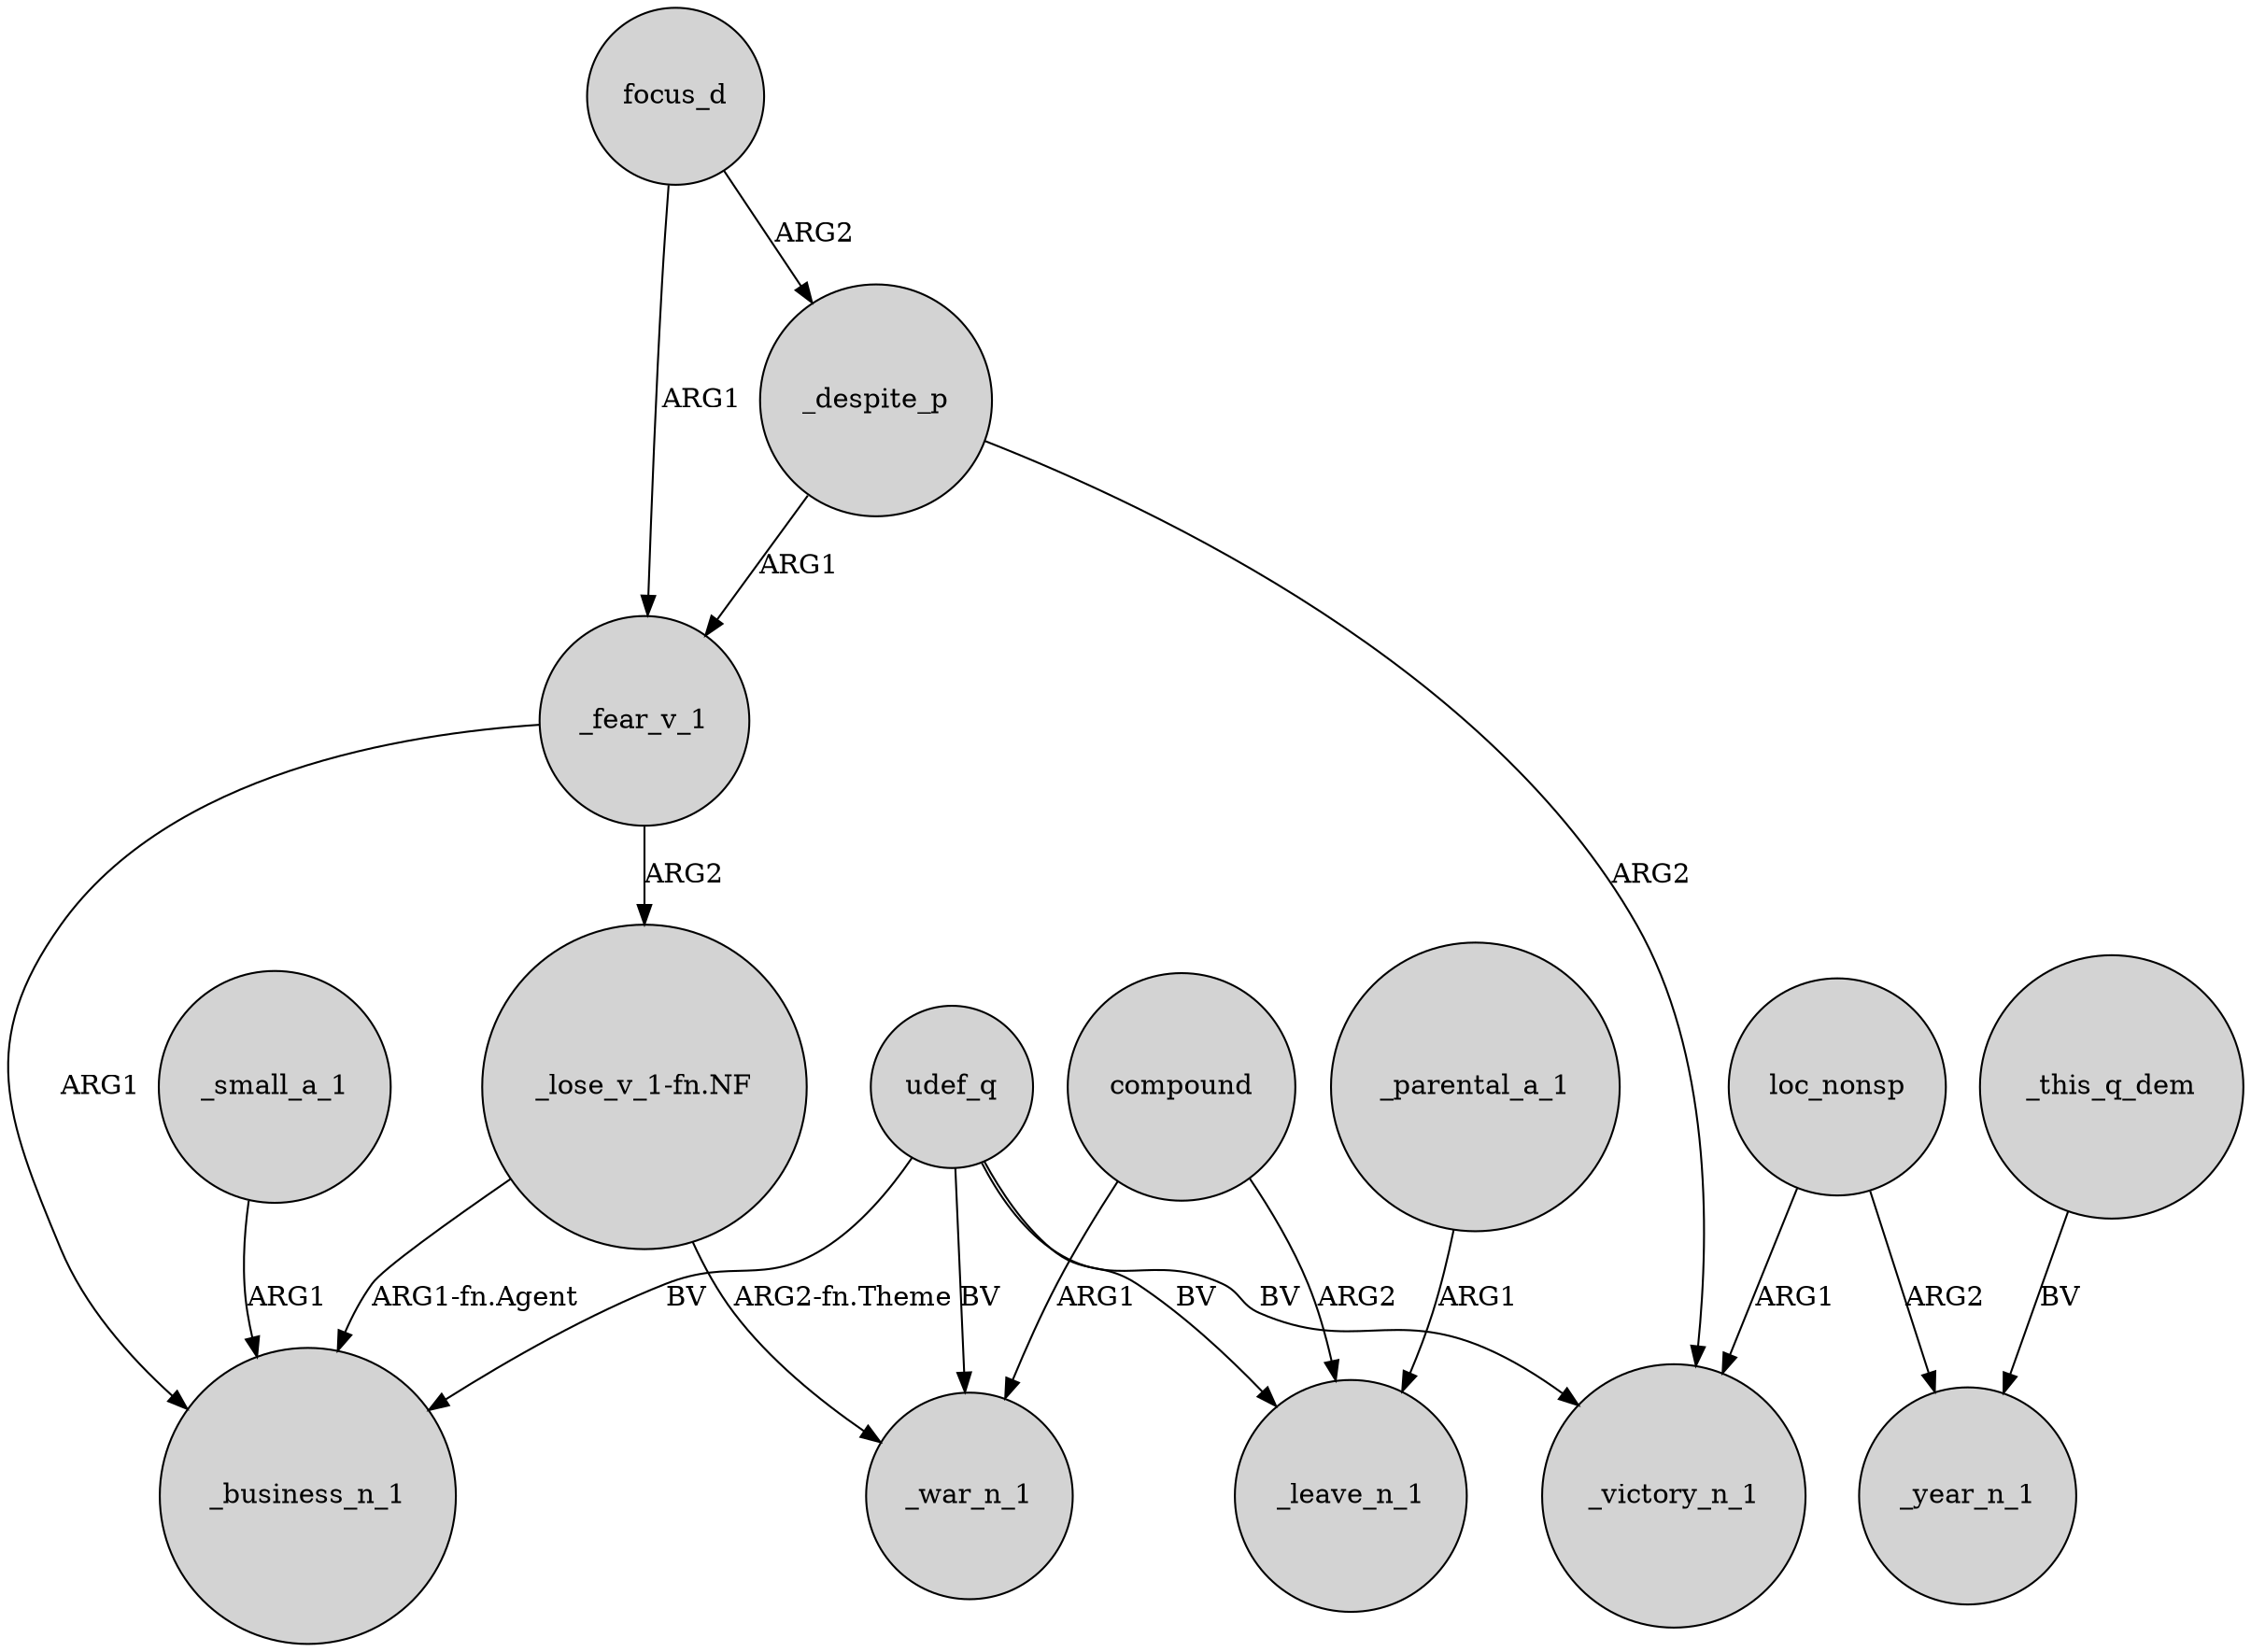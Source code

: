 digraph {
	node [shape=circle style=filled]
	"_lose_v_1-fn.NF" -> _business_n_1 [label="ARG1-fn.Agent"]
	_fear_v_1 -> _business_n_1 [label=ARG1]
	_fear_v_1 -> "_lose_v_1-fn.NF" [label=ARG2]
	udef_q -> _victory_n_1 [label=BV]
	focus_d -> _despite_p [label=ARG2]
	_despite_p -> _fear_v_1 [label=ARG1]
	compound -> _war_n_1 [label=ARG1]
	udef_q -> _leave_n_1 [label=BV]
	compound -> _leave_n_1 [label=ARG2]
	focus_d -> _fear_v_1 [label=ARG1]
	loc_nonsp -> _year_n_1 [label=ARG2]
	_small_a_1 -> _business_n_1 [label=ARG1]
	_parental_a_1 -> _leave_n_1 [label=ARG1]
	udef_q -> _war_n_1 [label=BV]
	udef_q -> _business_n_1 [label=BV]
	"_lose_v_1-fn.NF" -> _war_n_1 [label="ARG2-fn.Theme"]
	_despite_p -> _victory_n_1 [label=ARG2]
	loc_nonsp -> _victory_n_1 [label=ARG1]
	_this_q_dem -> _year_n_1 [label=BV]
}
